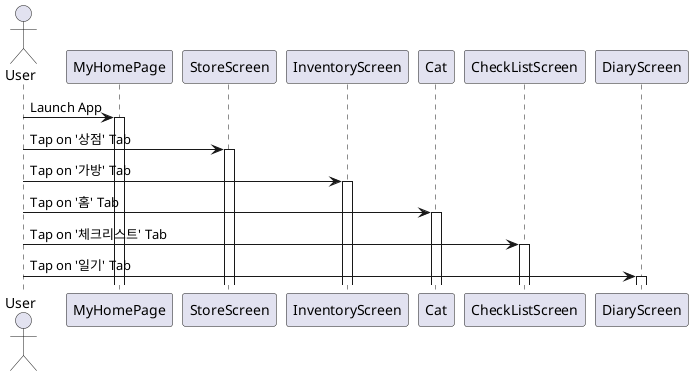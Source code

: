 @startuml
actor User

User -> MyHomePage: Launch App
activate MyHomePage

User -> StoreScreen: Tap on '상점' Tab
activate StoreScreen

User -> InventoryScreen: Tap on '가방' Tab
activate InventoryScreen

User -> Cat: Tap on '홈' Tab
activate Cat

User -> CheckListScreen: Tap on '체크리스트' Tab
activate CheckListScreen

User -> DiaryScreen: Tap on '일기' Tab
activate DiaryScreen

@enduml
